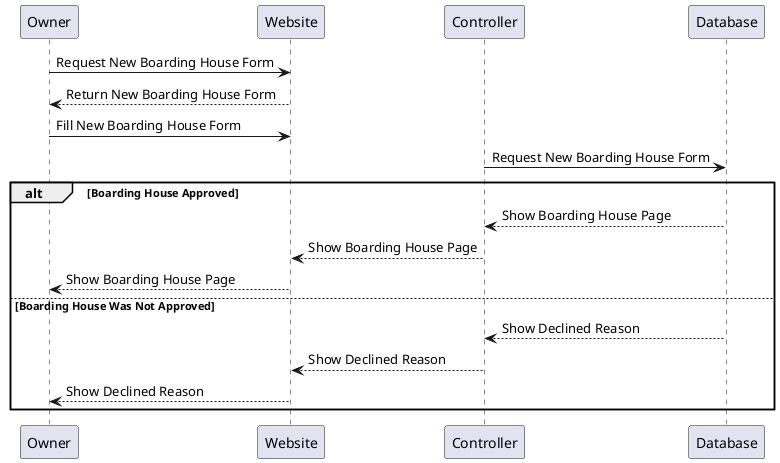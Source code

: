 @startuml
Owner -> Website: Request New Boarding House Form
Owner <-- Website: Return New Boarding House Form
Owner -> Website: Fill New Boarding House Form
Controller -> Database: Request New Boarding House Form

alt Boarding House Approved

    Controller <-- Database:  Show Boarding House Page
    Website <-- Controller: Show Boarding House Page
    Owner <-- Website: Show Boarding House Page
else Boarding House Was Not Approved
    Controller <-- Database: Show Declined Reason
    Website <-- Controller: Show Declined Reason
    Owner <-- Website: Show Declined Reason

end
@enduml
